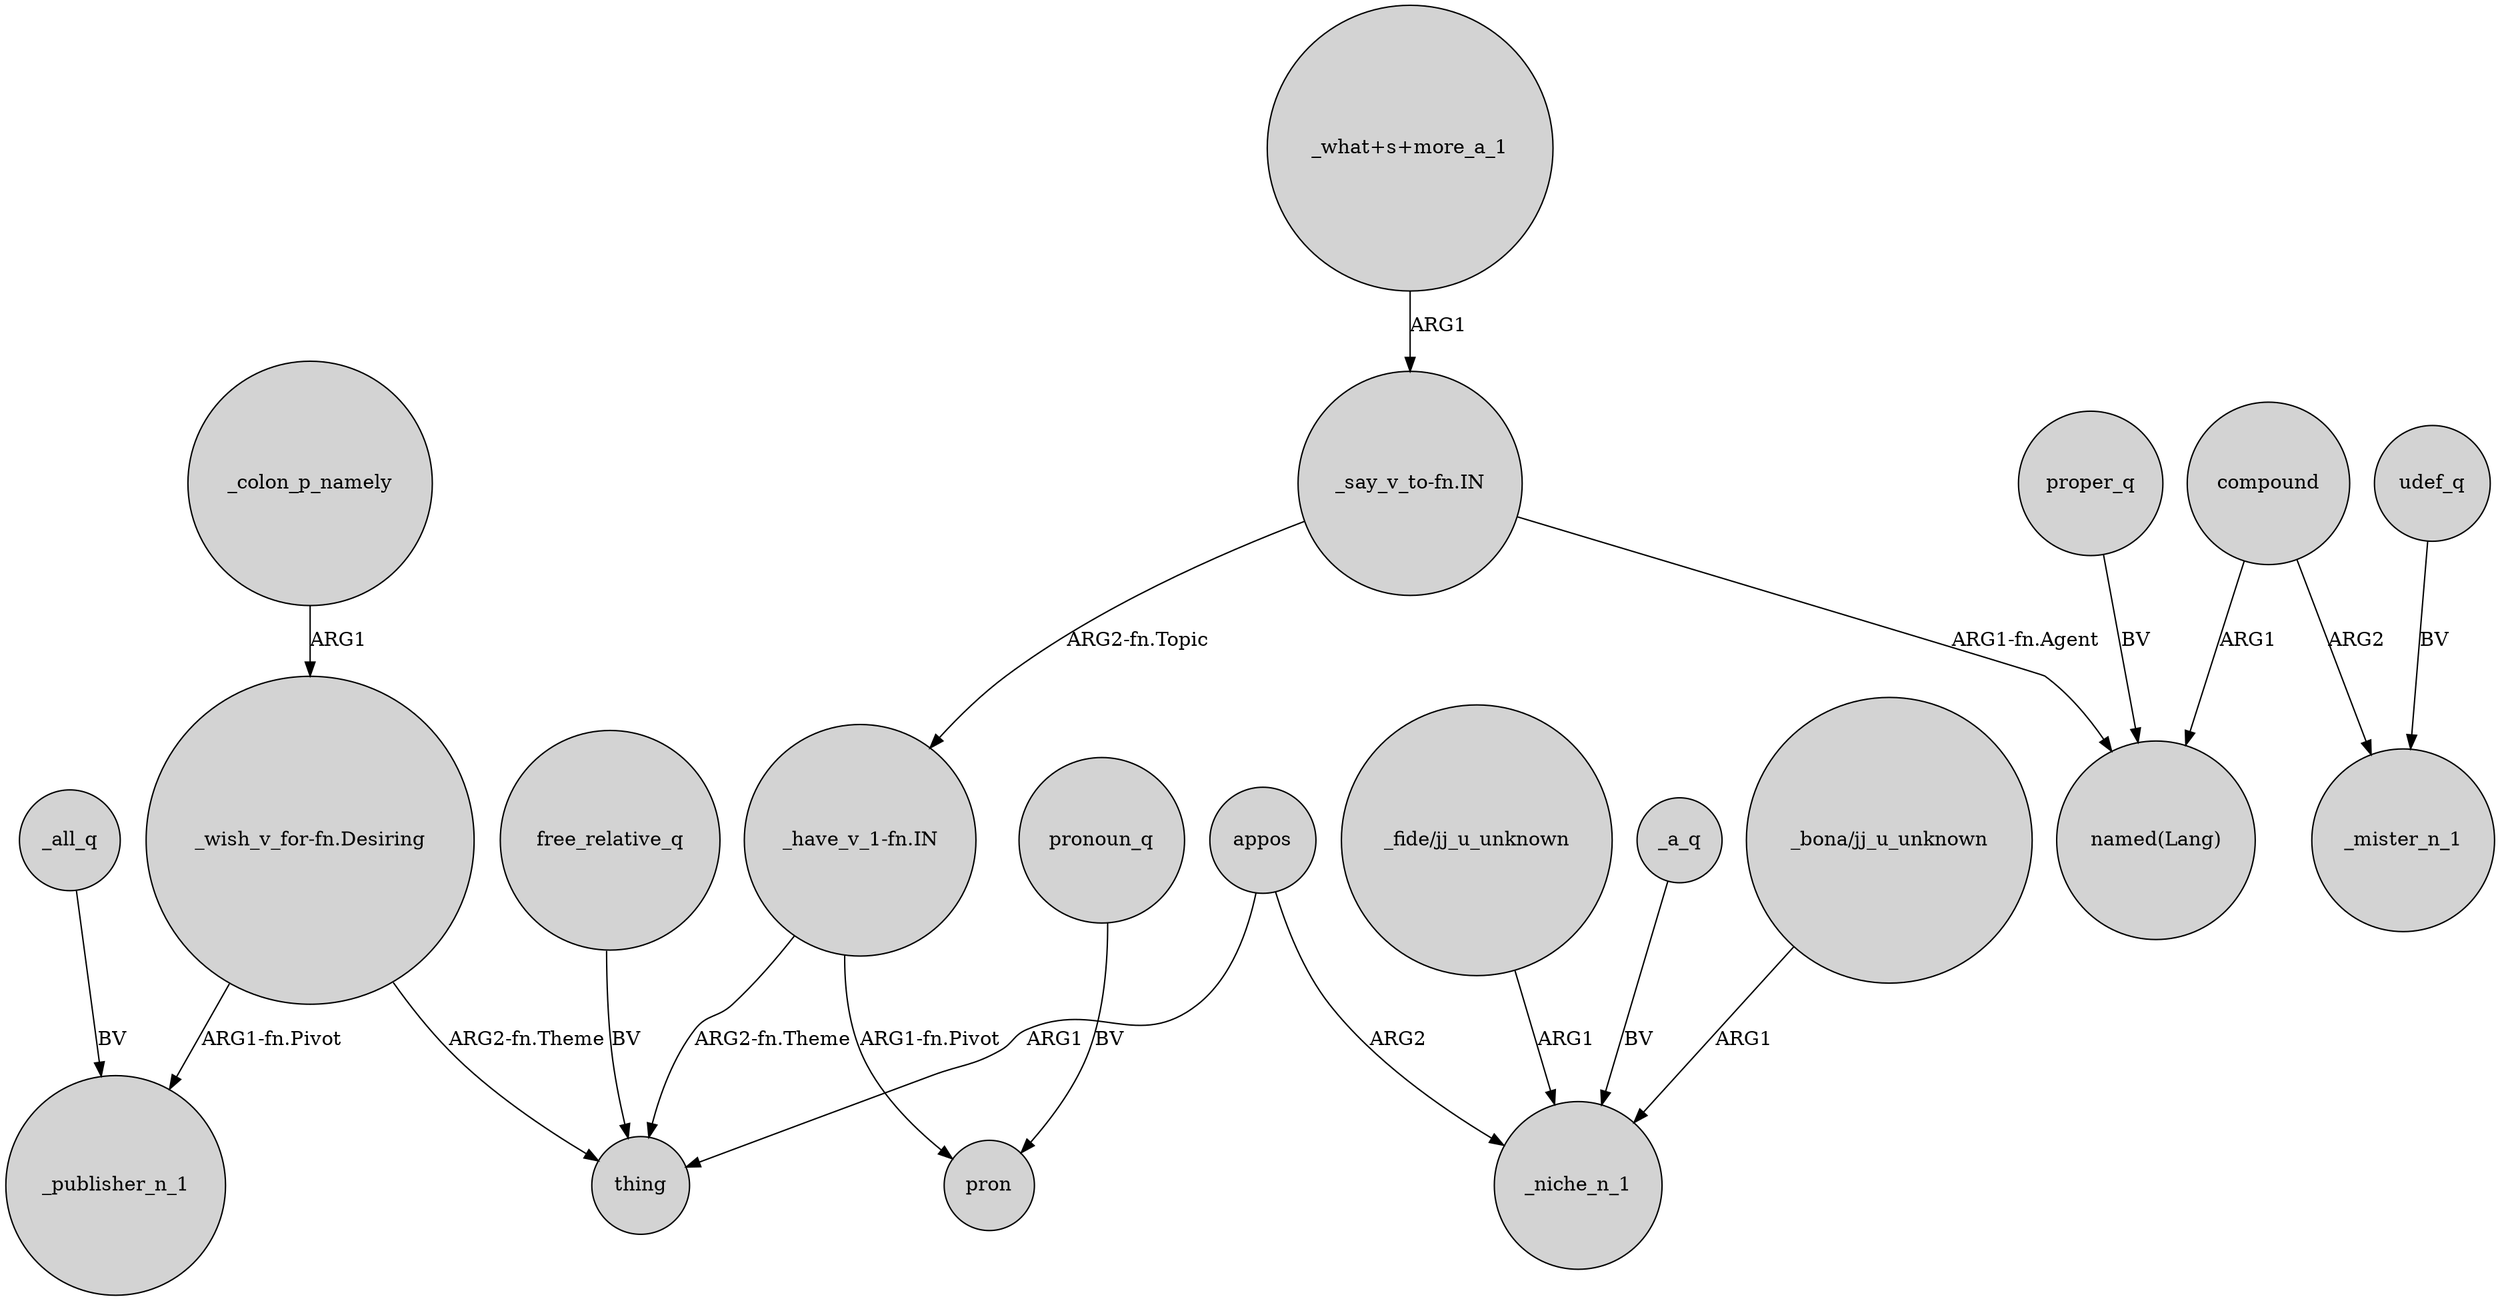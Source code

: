 digraph {
	node [shape=circle style=filled]
	proper_q -> "named(Lang)" [label=BV]
	"_wish_v_for-fn.Desiring" -> thing [label="ARG2-fn.Theme"]
	"_what+s+more_a_1" -> "_say_v_to-fn.IN" [label=ARG1]
	compound -> "named(Lang)" [label=ARG1]
	compound -> _mister_n_1 [label=ARG2]
	"_fide/jj_u_unknown" -> _niche_n_1 [label=ARG1]
	udef_q -> _mister_n_1 [label=BV]
	appos -> thing [label=ARG1]
	appos -> _niche_n_1 [label=ARG2]
	"_have_v_1-fn.IN" -> pron [label="ARG1-fn.Pivot"]
	pronoun_q -> pron [label=BV]
	free_relative_q -> thing [label=BV]
	"_have_v_1-fn.IN" -> thing [label="ARG2-fn.Theme"]
	_a_q -> _niche_n_1 [label=BV]
	_colon_p_namely -> "_wish_v_for-fn.Desiring" [label=ARG1]
	"_say_v_to-fn.IN" -> "_have_v_1-fn.IN" [label="ARG2-fn.Topic"]
	"_wish_v_for-fn.Desiring" -> _publisher_n_1 [label="ARG1-fn.Pivot"]
	"_say_v_to-fn.IN" -> "named(Lang)" [label="ARG1-fn.Agent"]
	_all_q -> _publisher_n_1 [label=BV]
	"_bona/jj_u_unknown" -> _niche_n_1 [label=ARG1]
}
